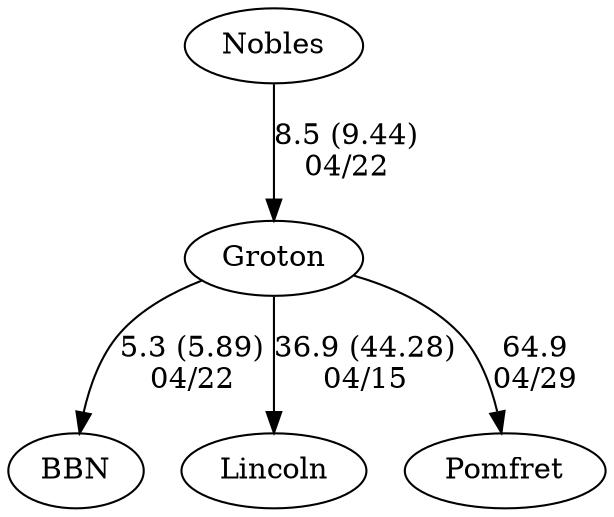 digraph girls1foursGroton {BBN [URL="girls1foursGrotonBBN.html"];Nobles [URL="girls1foursGrotonNobles.html"];Lincoln [URL="girls1foursGrotonLincoln.html"];Groton [URL="girls1foursGrotonGroton.html"];Pomfret [URL="girls1foursGrotonPomfret.html"];Groton -> Pomfret[label="64.9
04/29", weight="36", tooltip="NEIRA Girls Fours,Pomfret vs. Groton, Taft			
Distance: 1500m Conditions: No current. Occasional gusty cross/side wind of ~8-13 MPH throughout the races. Winds may have picked up just a bit as races progressed but it was variable throughout. Comments: Races alternated with boys. Order of girls races: G5, G4, G3, G2, G1. Pomfret's 3rd boat raced in the 5th boat race against Taft's 5th boat.
None", URL="http://www.row2k.com/results/resultspage.cfm?UID=7D7FC627D5ED48EFA19D099D502CC4FA&cat=1", random="random"]; 
Nobles -> Groton[label="8.5 (9.44)
04/22", weight="92", tooltip="NEIRA Girls Fours, Nobles, Groton, BB&N (hosted)			
Distance: 1350 M Conditions: Cool over cast with a cross wind of about 8 MPH at the start, conditions continued to improve. Comments: 4V right after the start Groton veered into BB&N, small clashing, but racing continued
For the 2V the tour boat was on the course, some slight course corrections were made, did not affect the race outcome.
3V had a delay due to steering breakage with Nobles boat
None", URL="http://www.row2k.com/results/resultspage.cfm?UID=05316B43D68EB96907C1AF50E625F75C&cat=1", random="random"]; 
Groton -> BBN[label="5.3 (5.89)
04/22", weight="95", tooltip="NEIRA Girls Fours, Nobles, Groton, BB&N (hosted)			
Distance: 1350 M Conditions: Cool over cast with a cross wind of about 8 MPH at the start, conditions continued to improve. Comments: 4V right after the start Groton veered into BB&N, small clashing, but racing continued
For the 2V the tour boat was on the course, some slight course corrections were made, did not affect the race outcome.
3V had a delay due to steering breakage with Nobles boat
None", URL="http://www.row2k.com/results/resultspage.cfm?UID=05316B43D68EB96907C1AF50E625F75C&cat=1", random="random"]; 
Groton -> Lincoln[label="36.9 (44.28)
04/15", weight="64", tooltip="NEIRA Girls Fours,Lincoln at Groton School			
Distance: 1250m Conditions: Perfect for all races Comments: A beautiful spring day for racing on the mighty Nashua. Thank you, Lincoln!
None", URL="http://www.row2k.com/results/resultspage.cfm?UID=68C5B52F48A6DADC2D5F65DF47E51637&cat=1", random="random"]}